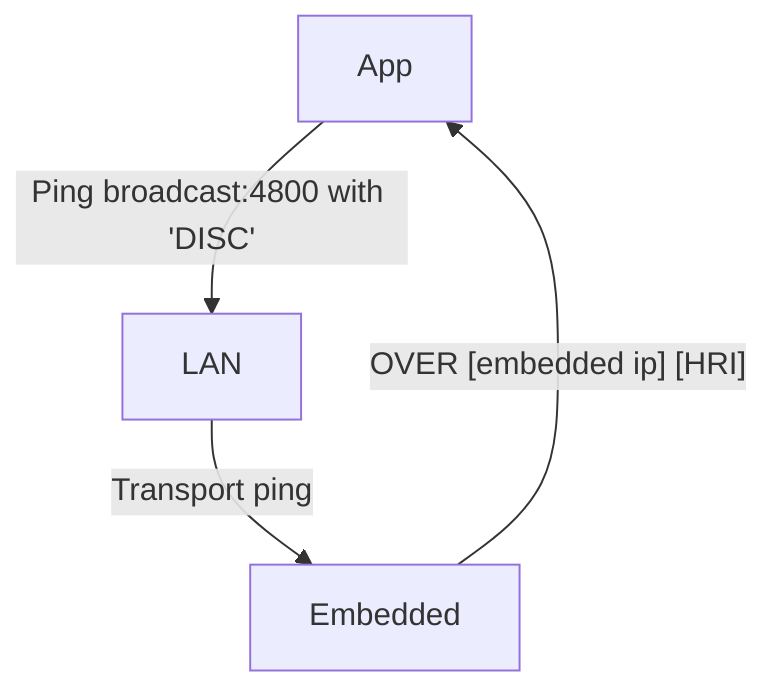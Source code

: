 flowchart TD
    app[App]
    LAN[LAN]
    embedded[Embedded]

    app-- "Ping broadcast:4800 with 'DISC'" --> LAN
    LAN -- Transport ping --> embedded
    embedded -- "OVER [embedded ip] [HRI]" --> app